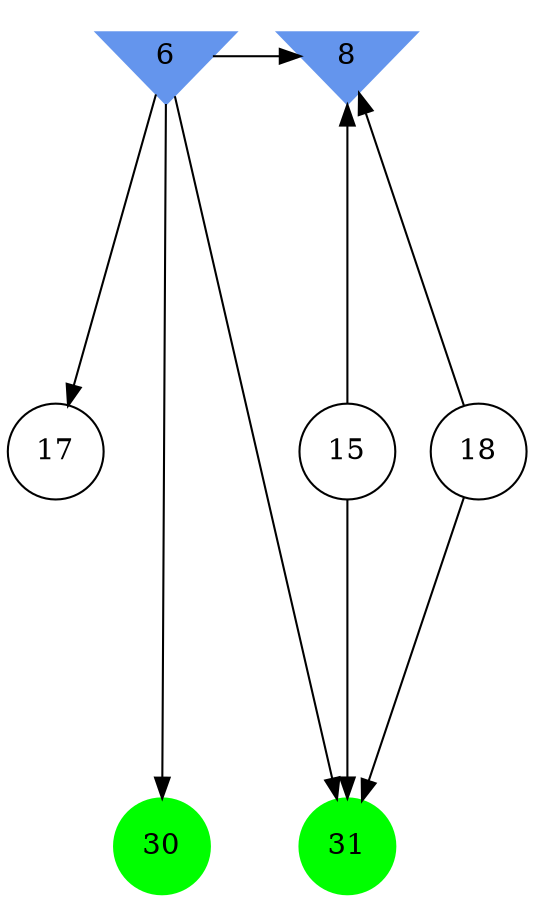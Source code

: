 digraph brain {
	ranksep=2.0;
	6 [shape=invtriangle,style=filled,color=cornflowerblue];
	8 [shape=invtriangle,style=filled,color=cornflowerblue];
	15 [shape=circle,color=black];
	17 [shape=circle,color=black];
	18 [shape=circle,color=black];
	30 [shape=circle,style=filled,color=green];
	31 [shape=circle,style=filled,color=green];
	6	->	31;
	6	->	8;
	15	->	31;
	15	->	8;
	18	->	31;
	18	->	8;
	6	->	17;
	6	->	30;
	{ rank=same; 6; 8; }
	{ rank=same; 15; 17; 18; }
	{ rank=same; 30; 31; }
}
